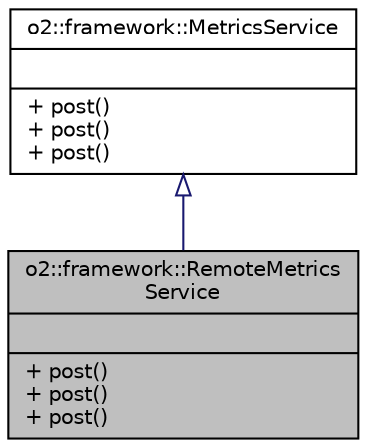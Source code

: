 digraph "o2::framework::RemoteMetricsService"
{
 // INTERACTIVE_SVG=YES
  bgcolor="transparent";
  edge [fontname="Helvetica",fontsize="10",labelfontname="Helvetica",labelfontsize="10"];
  node [fontname="Helvetica",fontsize="10",shape=record];
  Node1 [label="{o2::framework::RemoteMetrics\lService\n||+ post()\l+ post()\l+ post()\l}",height=0.2,width=0.4,color="black", fillcolor="grey75", style="filled" fontcolor="black"];
  Node2 -> Node1 [dir="back",color="midnightblue",fontsize="10",style="solid",arrowtail="onormal",fontname="Helvetica"];
  Node2 [label="{o2::framework::MetricsService\n||+ post()\l+ post()\l+ post()\l}",height=0.2,width=0.4,color="black",URL="$df/dd1/classo2_1_1framework_1_1MetricsService.html"];
}
